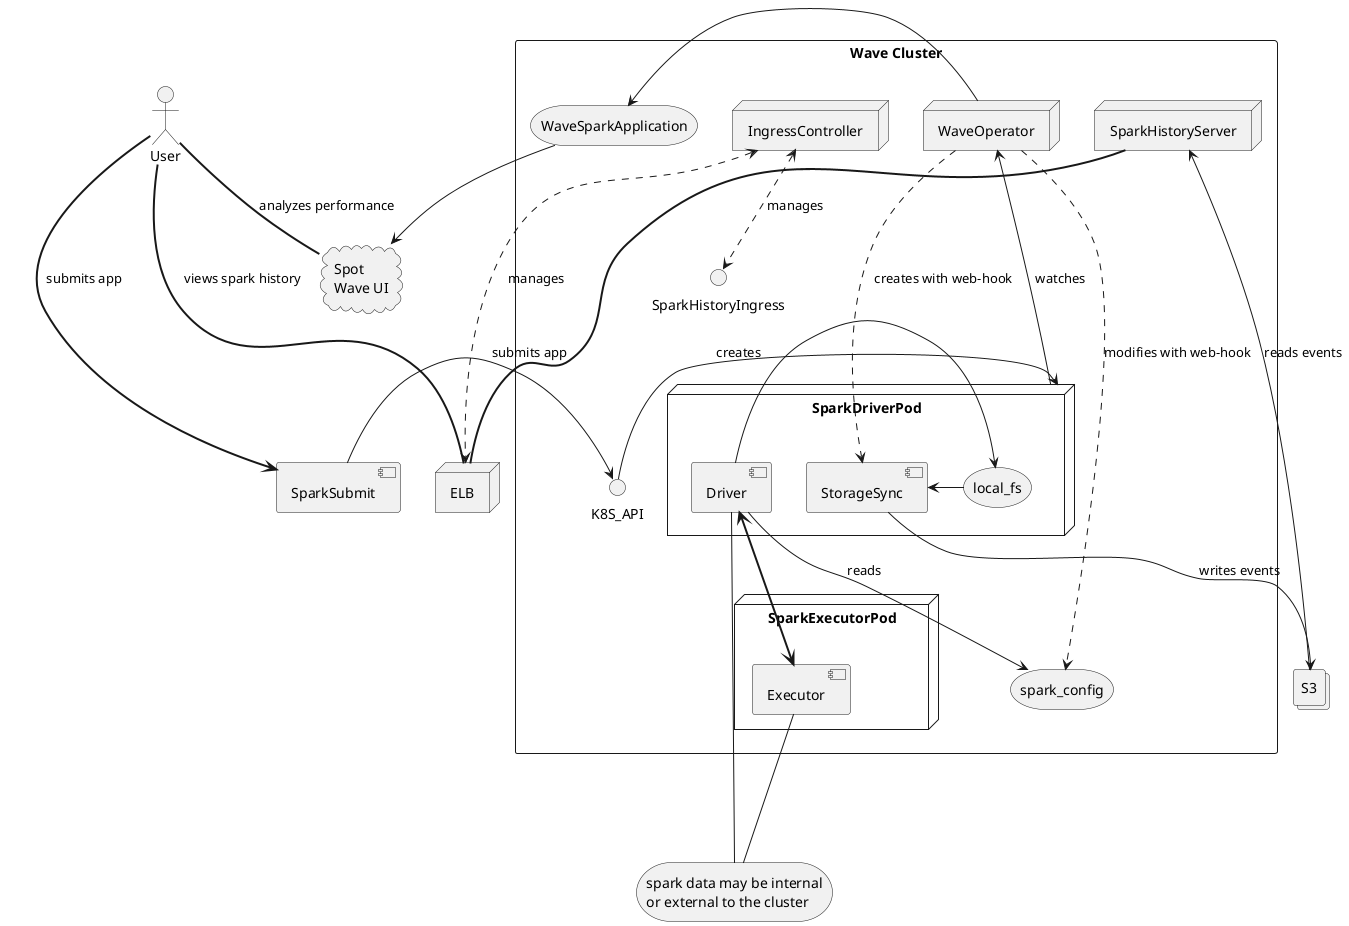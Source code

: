@startuml
'https://plantuml.com/component-diagram


actor User
node ELB
cloud Spot [Spot
Wave UI]

collections S3


component SparkSubmit

rectangle "Wave Cluster" {

  interface K8S_API

  node WaveOperator

  node SparkDriverPod {
    component Driver
    component StorageSync
    storage local_fs
  }

  node SparkExecutorPod {
    component Executor
  }

  storage WaveSparkApplication

  node SparkHistoryServer
  interface SparkHistoryIngress

  node IngressController

  storage spark_config
}

storage data [spark data may be internal
or external to the cluster]

User => SparkSubmit: submits app
SparkSubmit -> K8S_API: submits app
K8S_API -> SparkDriverPod: creates

WaveOperator <-- SparkDriverPod: watches
WaveOperator ...> StorageSync: creates with web-hook
WaveOperator ....> spark_config: modifies with web-hook
Driver -> spark_config: reads
Driver -> local_fs
StorageSync <- local_fs
WaveOperator -> WaveSparkApplication

Driver <==> Executor
Driver --- data
Executor --- data

IngressController <..> SparkHistoryIngress: manages
IngressController <..> ELB : manages

StorageSync --> S3: writes events
SparkHistoryServer <-- S3 : reads events

SparkHistoryServer == ELB

User === ELB: views spark history
User == Spot: analyzes performance

WaveSparkApplication --> Spot
@enduml
